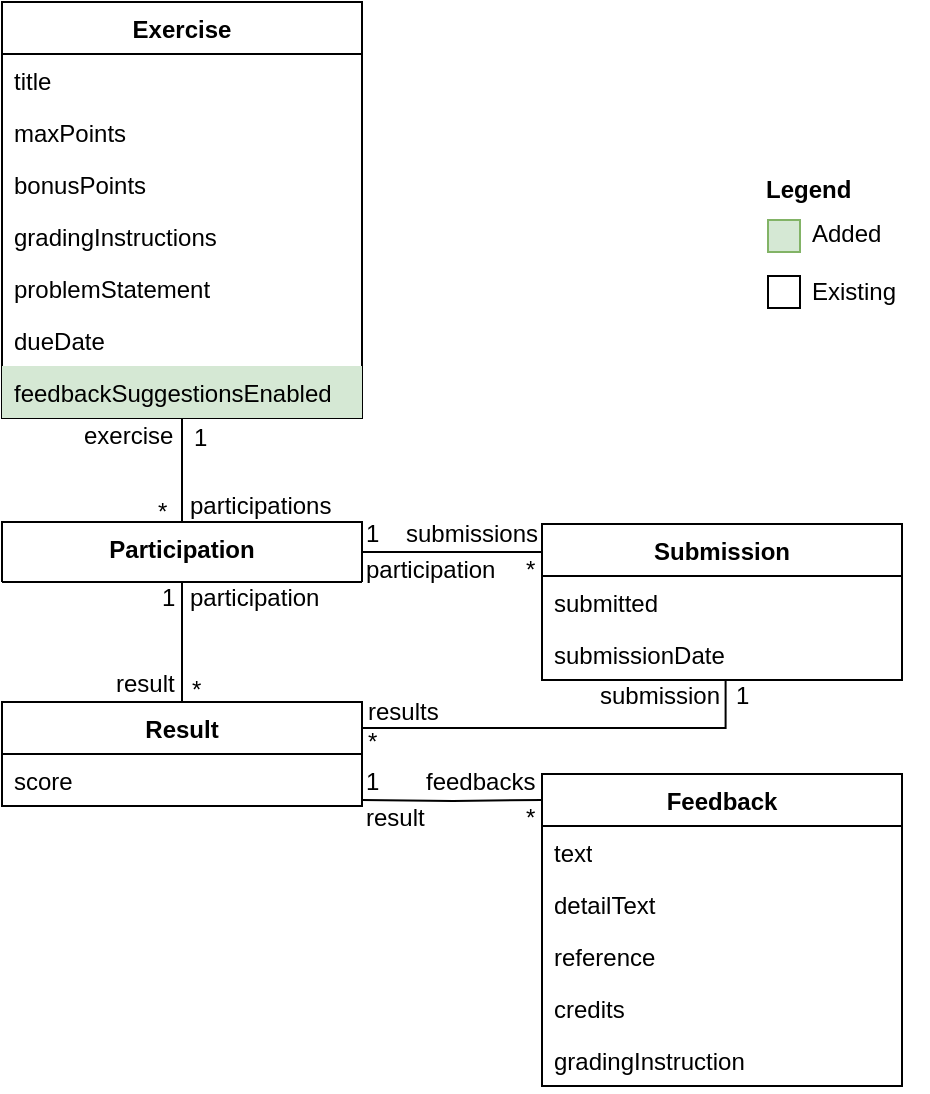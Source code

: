 <mxfile version="21.7.2" type="github" pages="2">
  <diagram name="artemis" id="sxHmMnzju2ihnbdGhtyx">
    <mxGraphModel dx="382" dy="212" grid="1" gridSize="10" guides="1" tooltips="1" connect="1" arrows="1" fold="1" page="1" pageScale="1" pageWidth="850" pageHeight="1100" math="0" shadow="0">
      <root>
        <mxCell id="0" />
        <mxCell id="1" parent="0" />
        <mxCell id="aq-eeOrl4rcrYJJM0Ljr-27" style="edgeStyle=orthogonalEdgeStyle;rounded=0;orthogonalLoop=1;jettySize=auto;html=1;exitX=0.5;exitY=1;exitDx=0;exitDy=0;entryX=0.5;entryY=0;entryDx=0;entryDy=0;endArrow=none;endFill=0;" edge="1" parent="1" source="aq-eeOrl4rcrYJJM0Ljr-1" target="aq-eeOrl4rcrYJJM0Ljr-8">
          <mxGeometry relative="1" as="geometry" />
        </mxCell>
        <mxCell id="aq-eeOrl4rcrYJJM0Ljr-1" value="Exercise" style="swimlane;fontStyle=1;align=center;verticalAlign=top;childLayout=stackLayout;horizontal=1;startSize=26;horizontalStack=0;resizeParent=1;resizeParentMax=0;resizeLast=0;collapsible=1;marginBottom=0;whiteSpace=wrap;html=1;" vertex="1" parent="1">
          <mxGeometry x="420" y="250" width="180" height="208" as="geometry" />
        </mxCell>
        <mxCell id="aq-eeOrl4rcrYJJM0Ljr-2" value="title" style="text;strokeColor=none;fillColor=none;align=left;verticalAlign=top;spacingLeft=4;spacingRight=4;overflow=hidden;rotatable=0;points=[[0,0.5],[1,0.5]];portConstraint=eastwest;whiteSpace=wrap;html=1;" vertex="1" parent="aq-eeOrl4rcrYJJM0Ljr-1">
          <mxGeometry y="26" width="180" height="26" as="geometry" />
        </mxCell>
        <mxCell id="QuKinKTzabxghnYXpvw_-1" value="maxPoints" style="text;strokeColor=none;fillColor=none;align=left;verticalAlign=top;spacingLeft=4;spacingRight=4;overflow=hidden;rotatable=0;points=[[0,0.5],[1,0.5]];portConstraint=eastwest;whiteSpace=wrap;html=1;" vertex="1" parent="aq-eeOrl4rcrYJJM0Ljr-1">
          <mxGeometry y="52" width="180" height="26" as="geometry" />
        </mxCell>
        <mxCell id="QuKinKTzabxghnYXpvw_-2" value="bonusPoints" style="text;strokeColor=none;fillColor=none;align=left;verticalAlign=top;spacingLeft=4;spacingRight=4;overflow=hidden;rotatable=0;points=[[0,0.5],[1,0.5]];portConstraint=eastwest;whiteSpace=wrap;html=1;" vertex="1" parent="aq-eeOrl4rcrYJJM0Ljr-1">
          <mxGeometry y="78" width="180" height="26" as="geometry" />
        </mxCell>
        <mxCell id="QuKinKTzabxghnYXpvw_-3" value="gradingInstructions" style="text;strokeColor=none;fillColor=none;align=left;verticalAlign=top;spacingLeft=4;spacingRight=4;overflow=hidden;rotatable=0;points=[[0,0.5],[1,0.5]];portConstraint=eastwest;whiteSpace=wrap;html=1;" vertex="1" parent="aq-eeOrl4rcrYJJM0Ljr-1">
          <mxGeometry y="104" width="180" height="26" as="geometry" />
        </mxCell>
        <mxCell id="aq-eeOrl4rcrYJJM0Ljr-6" value="problemStatement" style="text;strokeColor=none;fillColor=none;align=left;verticalAlign=top;spacingLeft=4;spacingRight=4;overflow=hidden;rotatable=0;points=[[0,0.5],[1,0.5]];portConstraint=eastwest;whiteSpace=wrap;html=1;" vertex="1" parent="aq-eeOrl4rcrYJJM0Ljr-1">
          <mxGeometry y="130" width="180" height="26" as="geometry" />
        </mxCell>
        <mxCell id="aq-eeOrl4rcrYJJM0Ljr-5" value="dueDate" style="text;strokeColor=none;fillColor=none;align=left;verticalAlign=top;spacingLeft=4;spacingRight=4;overflow=hidden;rotatable=0;points=[[0,0.5],[1,0.5]];portConstraint=eastwest;whiteSpace=wrap;html=1;" vertex="1" parent="aq-eeOrl4rcrYJJM0Ljr-1">
          <mxGeometry y="156" width="180" height="26" as="geometry" />
        </mxCell>
        <mxCell id="aq-eeOrl4rcrYJJM0Ljr-7" value="feedbackSuggestionsEnabled" style="text;strokeColor=none;fillColor=#d5e8d4;align=left;verticalAlign=top;spacingLeft=4;spacingRight=4;overflow=hidden;rotatable=0;points=[[0,0.5],[1,0.5]];portConstraint=eastwest;whiteSpace=wrap;html=1;" vertex="1" parent="aq-eeOrl4rcrYJJM0Ljr-1">
          <mxGeometry y="182" width="180" height="26" as="geometry" />
        </mxCell>
        <mxCell id="aq-eeOrl4rcrYJJM0Ljr-32" style="edgeStyle=orthogonalEdgeStyle;rounded=0;orthogonalLoop=1;jettySize=auto;html=1;exitX=1;exitY=0.5;exitDx=0;exitDy=0;entryX=0.004;entryY=0.179;entryDx=0;entryDy=0;entryPerimeter=0;endArrow=none;endFill=0;" edge="1" parent="1" source="aq-eeOrl4rcrYJJM0Ljr-8" target="aq-eeOrl4rcrYJJM0Ljr-13">
          <mxGeometry relative="1" as="geometry" />
        </mxCell>
        <mxCell id="aq-eeOrl4rcrYJJM0Ljr-37" style="edgeStyle=orthogonalEdgeStyle;rounded=0;orthogonalLoop=1;jettySize=auto;html=1;exitX=0.5;exitY=1;exitDx=0;exitDy=0;entryX=0.5;entryY=0;entryDx=0;entryDy=0;endArrow=none;endFill=0;" edge="1" parent="1" source="aq-eeOrl4rcrYJJM0Ljr-8" target="aq-eeOrl4rcrYJJM0Ljr-18">
          <mxGeometry relative="1" as="geometry" />
        </mxCell>
        <mxCell id="aq-eeOrl4rcrYJJM0Ljr-8" value="Participation" style="swimlane;fontStyle=1;align=center;verticalAlign=top;childLayout=stackLayout;horizontal=1;startSize=30;horizontalStack=0;resizeParent=1;resizeParentMax=0;resizeLast=0;collapsible=1;marginBottom=0;whiteSpace=wrap;html=1;" vertex="1" parent="1">
          <mxGeometry x="420" y="510" width="180" height="30" as="geometry" />
        </mxCell>
        <mxCell id="aq-eeOrl4rcrYJJM0Ljr-13" value="Submission" style="swimlane;fontStyle=1;align=center;verticalAlign=top;childLayout=stackLayout;horizontal=1;startSize=26;horizontalStack=0;resizeParent=1;resizeParentMax=0;resizeLast=0;collapsible=1;marginBottom=0;whiteSpace=wrap;html=1;" vertex="1" parent="1">
          <mxGeometry x="690" y="511" width="180" height="78" as="geometry" />
        </mxCell>
        <mxCell id="aq-eeOrl4rcrYJJM0Ljr-14" value="submitted" style="text;strokeColor=none;fillColor=none;align=left;verticalAlign=top;spacingLeft=4;spacingRight=4;overflow=hidden;rotatable=0;points=[[0,0.5],[1,0.5]];portConstraint=eastwest;whiteSpace=wrap;html=1;" vertex="1" parent="aq-eeOrl4rcrYJJM0Ljr-13">
          <mxGeometry y="26" width="180" height="26" as="geometry" />
        </mxCell>
        <mxCell id="aq-eeOrl4rcrYJJM0Ljr-15" value="submissionDate" style="text;strokeColor=none;fillColor=none;align=left;verticalAlign=top;spacingLeft=4;spacingRight=4;overflow=hidden;rotatable=0;points=[[0,0.5],[1,0.5]];portConstraint=eastwest;whiteSpace=wrap;html=1;" vertex="1" parent="aq-eeOrl4rcrYJJM0Ljr-13">
          <mxGeometry y="52" width="180" height="26" as="geometry" />
        </mxCell>
        <mxCell id="aq-eeOrl4rcrYJJM0Ljr-42" style="edgeStyle=orthogonalEdgeStyle;rounded=0;orthogonalLoop=1;jettySize=auto;html=1;exitX=1;exitY=0.25;exitDx=0;exitDy=0;entryX=0;entryY=0.083;entryDx=0;entryDy=0;entryPerimeter=0;endArrow=none;endFill=0;" edge="1" parent="1" target="aq-eeOrl4rcrYJJM0Ljr-21">
          <mxGeometry relative="1" as="geometry">
            <mxPoint x="600" y="649.0" as="sourcePoint" />
          </mxGeometry>
        </mxCell>
        <mxCell id="aq-eeOrl4rcrYJJM0Ljr-47" style="edgeStyle=orthogonalEdgeStyle;rounded=0;orthogonalLoop=1;jettySize=auto;html=1;exitX=1;exitY=0.25;exitDx=0;exitDy=0;entryX=0.51;entryY=1.004;entryDx=0;entryDy=0;entryPerimeter=0;endArrow=none;endFill=0;" edge="1" parent="1" source="aq-eeOrl4rcrYJJM0Ljr-18" target="aq-eeOrl4rcrYJJM0Ljr-15">
          <mxGeometry relative="1" as="geometry" />
        </mxCell>
        <mxCell id="aq-eeOrl4rcrYJJM0Ljr-18" value="Result" style="swimlane;fontStyle=1;align=center;verticalAlign=top;childLayout=stackLayout;horizontal=1;startSize=26;horizontalStack=0;resizeParent=1;resizeParentMax=0;resizeLast=0;collapsible=1;marginBottom=0;whiteSpace=wrap;html=1;" vertex="1" parent="1">
          <mxGeometry x="420" y="600" width="180" height="52" as="geometry" />
        </mxCell>
        <mxCell id="aq-eeOrl4rcrYJJM0Ljr-19" value="score" style="text;strokeColor=none;fillColor=none;align=left;verticalAlign=top;spacingLeft=4;spacingRight=4;overflow=hidden;rotatable=0;points=[[0,0.5],[1,0.5]];portConstraint=eastwest;whiteSpace=wrap;html=1;" vertex="1" parent="aq-eeOrl4rcrYJJM0Ljr-18">
          <mxGeometry y="26" width="180" height="26" as="geometry" />
        </mxCell>
        <mxCell id="aq-eeOrl4rcrYJJM0Ljr-21" value="Feedback" style="swimlane;fontStyle=1;align=center;verticalAlign=top;childLayout=stackLayout;horizontal=1;startSize=26;horizontalStack=0;resizeParent=1;resizeParentMax=0;resizeLast=0;collapsible=1;marginBottom=0;whiteSpace=wrap;html=1;" vertex="1" parent="1">
          <mxGeometry x="690" y="636" width="180" height="156" as="geometry" />
        </mxCell>
        <mxCell id="aq-eeOrl4rcrYJJM0Ljr-22" value="text" style="text;strokeColor=none;fillColor=none;align=left;verticalAlign=top;spacingLeft=4;spacingRight=4;overflow=hidden;rotatable=0;points=[[0,0.5],[1,0.5]];portConstraint=eastwest;whiteSpace=wrap;html=1;" vertex="1" parent="aq-eeOrl4rcrYJJM0Ljr-21">
          <mxGeometry y="26" width="180" height="26" as="geometry" />
        </mxCell>
        <mxCell id="aq-eeOrl4rcrYJJM0Ljr-23" value="detailText" style="text;strokeColor=none;fillColor=none;align=left;verticalAlign=top;spacingLeft=4;spacingRight=4;overflow=hidden;rotatable=0;points=[[0,0.5],[1,0.5]];portConstraint=eastwest;whiteSpace=wrap;html=1;" vertex="1" parent="aq-eeOrl4rcrYJJM0Ljr-21">
          <mxGeometry y="52" width="180" height="26" as="geometry" />
        </mxCell>
        <mxCell id="aq-eeOrl4rcrYJJM0Ljr-24" value="reference" style="text;strokeColor=none;fillColor=none;align=left;verticalAlign=top;spacingLeft=4;spacingRight=4;overflow=hidden;rotatable=0;points=[[0,0.5],[1,0.5]];portConstraint=eastwest;whiteSpace=wrap;html=1;" vertex="1" parent="aq-eeOrl4rcrYJJM0Ljr-21">
          <mxGeometry y="78" width="180" height="26" as="geometry" />
        </mxCell>
        <mxCell id="aq-eeOrl4rcrYJJM0Ljr-25" value="credits" style="text;strokeColor=none;fillColor=none;align=left;verticalAlign=top;spacingLeft=4;spacingRight=4;overflow=hidden;rotatable=0;points=[[0,0.5],[1,0.5]];portConstraint=eastwest;whiteSpace=wrap;html=1;" vertex="1" parent="aq-eeOrl4rcrYJJM0Ljr-21">
          <mxGeometry y="104" width="180" height="26" as="geometry" />
        </mxCell>
        <mxCell id="aq-eeOrl4rcrYJJM0Ljr-26" value="gradingInstruction" style="text;strokeColor=none;fillColor=none;align=left;verticalAlign=top;spacingLeft=4;spacingRight=4;overflow=hidden;rotatable=0;points=[[0,0.5],[1,0.5]];portConstraint=eastwest;whiteSpace=wrap;html=1;" vertex="1" parent="aq-eeOrl4rcrYJJM0Ljr-21">
          <mxGeometry y="130" width="180" height="26" as="geometry" />
        </mxCell>
        <mxCell id="aq-eeOrl4rcrYJJM0Ljr-28" value="exercise" style="text;html=1;strokeColor=none;fillColor=none;align=left;verticalAlign=middle;whiteSpace=wrap;rounded=0;" vertex="1" parent="1">
          <mxGeometry x="459" y="462" width="46" height="10" as="geometry" />
        </mxCell>
        <mxCell id="aq-eeOrl4rcrYJJM0Ljr-29" value="1" style="text;html=1;strokeColor=none;fillColor=none;align=left;verticalAlign=middle;whiteSpace=wrap;rounded=0;" vertex="1" parent="1">
          <mxGeometry x="514" y="463" width="16" height="10" as="geometry" />
        </mxCell>
        <mxCell id="aq-eeOrl4rcrYJJM0Ljr-30" value="*" style="text;html=1;strokeColor=none;fillColor=none;align=left;verticalAlign=middle;whiteSpace=wrap;rounded=0;" vertex="1" parent="1">
          <mxGeometry x="496" y="500" width="16" height="10" as="geometry" />
        </mxCell>
        <mxCell id="aq-eeOrl4rcrYJJM0Ljr-31" value="participations" style="text;html=1;strokeColor=none;fillColor=none;align=left;verticalAlign=middle;whiteSpace=wrap;rounded=0;" vertex="1" parent="1">
          <mxGeometry x="512" y="497" width="58" height="10" as="geometry" />
        </mxCell>
        <mxCell id="aq-eeOrl4rcrYJJM0Ljr-33" value="submissions" style="text;html=1;strokeColor=none;fillColor=none;align=left;verticalAlign=middle;whiteSpace=wrap;rounded=0;" vertex="1" parent="1">
          <mxGeometry x="620" y="511" width="70" height="10" as="geometry" />
        </mxCell>
        <mxCell id="aq-eeOrl4rcrYJJM0Ljr-34" value="participation" style="text;html=1;strokeColor=none;fillColor=none;align=left;verticalAlign=middle;whiteSpace=wrap;rounded=0;" vertex="1" parent="1">
          <mxGeometry x="600" y="529" width="70" height="10" as="geometry" />
        </mxCell>
        <mxCell id="aq-eeOrl4rcrYJJM0Ljr-35" value="*" style="text;html=1;strokeColor=none;fillColor=none;align=left;verticalAlign=middle;whiteSpace=wrap;rounded=0;" vertex="1" parent="1">
          <mxGeometry x="680" y="529" width="10" height="10" as="geometry" />
        </mxCell>
        <mxCell id="aq-eeOrl4rcrYJJM0Ljr-36" value="1" style="text;html=1;strokeColor=none;fillColor=none;align=left;verticalAlign=middle;whiteSpace=wrap;rounded=0;" vertex="1" parent="1">
          <mxGeometry x="600" y="511" width="10" height="10" as="geometry" />
        </mxCell>
        <mxCell id="aq-eeOrl4rcrYJJM0Ljr-38" value="participation" style="text;html=1;strokeColor=none;fillColor=none;align=left;verticalAlign=middle;whiteSpace=wrap;rounded=0;" vertex="1" parent="1">
          <mxGeometry x="512" y="543" width="70" height="10" as="geometry" />
        </mxCell>
        <mxCell id="aq-eeOrl4rcrYJJM0Ljr-39" value="1" style="text;html=1;strokeColor=none;fillColor=none;align=left;verticalAlign=middle;whiteSpace=wrap;rounded=0;" vertex="1" parent="1">
          <mxGeometry x="498" y="543" width="16" height="10" as="geometry" />
        </mxCell>
        <mxCell id="aq-eeOrl4rcrYJJM0Ljr-40" value="result" style="text;html=1;strokeColor=none;fillColor=none;align=left;verticalAlign=middle;whiteSpace=wrap;rounded=0;" vertex="1" parent="1">
          <mxGeometry x="475" y="586" width="36" height="10" as="geometry" />
        </mxCell>
        <mxCell id="aq-eeOrl4rcrYJJM0Ljr-41" value="*" style="text;html=1;strokeColor=none;fillColor=none;align=left;verticalAlign=middle;whiteSpace=wrap;rounded=0;" vertex="1" parent="1">
          <mxGeometry x="513" y="589" width="16" height="10" as="geometry" />
        </mxCell>
        <mxCell id="aq-eeOrl4rcrYJJM0Ljr-43" value="feedbacks" style="text;html=1;strokeColor=none;fillColor=none;align=left;verticalAlign=middle;whiteSpace=wrap;rounded=0;" vertex="1" parent="1">
          <mxGeometry x="630" y="635" width="60" height="10" as="geometry" />
        </mxCell>
        <mxCell id="aq-eeOrl4rcrYJJM0Ljr-44" value="result" style="text;html=1;strokeColor=none;fillColor=none;align=left;verticalAlign=middle;whiteSpace=wrap;rounded=0;" vertex="1" parent="1">
          <mxGeometry x="600" y="653" width="70" height="10" as="geometry" />
        </mxCell>
        <mxCell id="aq-eeOrl4rcrYJJM0Ljr-45" value="*" style="text;html=1;strokeColor=none;fillColor=none;align=left;verticalAlign=middle;whiteSpace=wrap;rounded=0;" vertex="1" parent="1">
          <mxGeometry x="680" y="653" width="10" height="10" as="geometry" />
        </mxCell>
        <mxCell id="aq-eeOrl4rcrYJJM0Ljr-46" value="1" style="text;html=1;strokeColor=none;fillColor=none;align=left;verticalAlign=middle;whiteSpace=wrap;rounded=0;" vertex="1" parent="1">
          <mxGeometry x="600" y="635" width="10" height="10" as="geometry" />
        </mxCell>
        <mxCell id="aq-eeOrl4rcrYJJM0Ljr-48" value="submission" style="text;html=1;strokeColor=none;fillColor=none;align=left;verticalAlign=middle;whiteSpace=wrap;rounded=0;" vertex="1" parent="1">
          <mxGeometry x="717" y="592" width="70" height="10" as="geometry" />
        </mxCell>
        <mxCell id="aq-eeOrl4rcrYJJM0Ljr-49" value="1" style="text;html=1;strokeColor=none;fillColor=none;align=left;verticalAlign=middle;whiteSpace=wrap;rounded=0;" vertex="1" parent="1">
          <mxGeometry x="785" y="592" width="16" height="10" as="geometry" />
        </mxCell>
        <mxCell id="aq-eeOrl4rcrYJJM0Ljr-50" value="results" style="text;html=1;strokeColor=none;fillColor=none;align=left;verticalAlign=middle;whiteSpace=wrap;rounded=0;" vertex="1" parent="1">
          <mxGeometry x="601" y="600" width="70" height="10" as="geometry" />
        </mxCell>
        <mxCell id="aq-eeOrl4rcrYJJM0Ljr-51" value="*" style="text;html=1;strokeColor=none;fillColor=none;align=left;verticalAlign=middle;whiteSpace=wrap;rounded=0;" vertex="1" parent="1">
          <mxGeometry x="601" y="615" width="16" height="10" as="geometry" />
        </mxCell>
        <mxCell id="aq-eeOrl4rcrYJJM0Ljr-52" value="" style="group" connectable="0" vertex="1" parent="1">
          <mxGeometry x="800" y="329" width="83" height="106" as="geometry" />
        </mxCell>
        <mxCell id="aq-eeOrl4rcrYJJM0Ljr-53" value="Legend" style="text;html=1;strokeColor=none;fillColor=none;align=left;verticalAlign=middle;whiteSpace=wrap;rounded=0;fontStyle=1" vertex="1" parent="aq-eeOrl4rcrYJJM0Ljr-52">
          <mxGeometry width="60" height="30" as="geometry" />
        </mxCell>
        <mxCell id="aq-eeOrl4rcrYJJM0Ljr-54" value="" style="rounded=0;whiteSpace=wrap;html=1;fillColor=#d5e8d4;strokeColor=#82b366;" vertex="1" parent="aq-eeOrl4rcrYJJM0Ljr-52">
          <mxGeometry x="3" y="30" width="16" height="16" as="geometry" />
        </mxCell>
        <mxCell id="aq-eeOrl4rcrYJJM0Ljr-56" value="" style="rounded=0;whiteSpace=wrap;html=1;" vertex="1" parent="aq-eeOrl4rcrYJJM0Ljr-52">
          <mxGeometry x="3" y="58" width="16" height="16" as="geometry" />
        </mxCell>
        <mxCell id="aq-eeOrl4rcrYJJM0Ljr-57" value="Added" style="text;html=1;strokeColor=none;fillColor=none;align=left;verticalAlign=middle;whiteSpace=wrap;rounded=0;fontStyle=0" vertex="1" parent="aq-eeOrl4rcrYJJM0Ljr-52">
          <mxGeometry x="23" y="22" width="60" height="30" as="geometry" />
        </mxCell>
        <mxCell id="aq-eeOrl4rcrYJJM0Ljr-59" value="Existing" style="text;html=1;strokeColor=none;fillColor=none;align=left;verticalAlign=middle;whiteSpace=wrap;rounded=0;fontStyle=0" vertex="1" parent="aq-eeOrl4rcrYJJM0Ljr-52">
          <mxGeometry x="23" y="51" width="60" height="30" as="geometry" />
        </mxCell>
      </root>
    </mxGraphModel>
  </diagram>
  <diagram id="LVXgR4sEUHZHzJGr2Skb" name="athena">
    <mxGraphModel dx="989" dy="549" grid="1" gridSize="10" guides="1" tooltips="1" connect="1" arrows="1" fold="1" page="1" pageScale="1" pageWidth="850" pageHeight="1100" math="0" shadow="0">
      <root>
        <mxCell id="0" />
        <mxCell id="1" parent="0" />
        <mxCell id="6GvSb1IaRaZxzfjaBR7L-1" value="Exercise" style="swimlane;fontStyle=1;align=center;verticalAlign=top;childLayout=stackLayout;horizontal=1;startSize=26;horizontalStack=0;resizeParent=1;resizeParentMax=0;resizeLast=0;collapsible=1;marginBottom=0;whiteSpace=wrap;html=1;points=[[0,0,0,0,0],[0,0.25,0,0,0],[0,0.5,0,0,0],[0,0.75,0,0,0],[0,1,0,0,0],[0.25,0,0,0,0],[0.25,1,0,0,0],[0.5,0,0,0,0],[0.5,1,0,0,0],[0.75,0,0,0,0],[0.75,1,0,0,0],[1,0,0,0,0],[1,0.25,0,0,0],[1,0.5,0,0,0],[1,0.75,0,0,0],[1,1,0,0,0]];" vertex="1" parent="1">
          <mxGeometry x="170" y="110" width="160" height="182" as="geometry" />
        </mxCell>
        <mxCell id="6GvSb1IaRaZxzfjaBR7L-2" value="title" style="text;strokeColor=none;fillColor=none;align=left;verticalAlign=top;spacingLeft=4;spacingRight=4;overflow=hidden;rotatable=0;points=[[0,0.5],[1,0.5]];portConstraint=eastwest;whiteSpace=wrap;html=1;" vertex="1" parent="6GvSb1IaRaZxzfjaBR7L-1">
          <mxGeometry y="26" width="160" height="26" as="geometry" />
        </mxCell>
        <mxCell id="6GvSb1IaRaZxzfjaBR7L-3" value="maxPoints" style="text;strokeColor=none;fillColor=none;align=left;verticalAlign=top;spacingLeft=4;spacingRight=4;overflow=hidden;rotatable=0;points=[[0,0.5],[1,0.5]];portConstraint=eastwest;whiteSpace=wrap;html=1;" vertex="1" parent="6GvSb1IaRaZxzfjaBR7L-1">
          <mxGeometry y="52" width="160" height="26" as="geometry" />
        </mxCell>
        <mxCell id="6GvSb1IaRaZxzfjaBR7L-4" value="bonusPoints" style="text;strokeColor=none;fillColor=none;align=left;verticalAlign=top;spacingLeft=4;spacingRight=4;overflow=hidden;rotatable=0;points=[[0,0.5],[1,0.5]];portConstraint=eastwest;whiteSpace=wrap;html=1;" vertex="1" parent="6GvSb1IaRaZxzfjaBR7L-1">
          <mxGeometry y="78" width="160" height="26" as="geometry" />
        </mxCell>
        <mxCell id="6GvSb1IaRaZxzfjaBR7L-5" value="gradingInstructions" style="text;strokeColor=none;fillColor=none;align=left;verticalAlign=top;spacingLeft=4;spacingRight=4;overflow=hidden;rotatable=0;points=[[0,0.5],[1,0.5]];portConstraint=eastwest;whiteSpace=wrap;html=1;" vertex="1" parent="6GvSb1IaRaZxzfjaBR7L-1">
          <mxGeometry y="104" width="160" height="26" as="geometry" />
        </mxCell>
        <mxCell id="6GvSb1IaRaZxzfjaBR7L-6" value="problemStatement" style="text;strokeColor=none;fillColor=none;align=left;verticalAlign=top;spacingLeft=4;spacingRight=4;overflow=hidden;rotatable=0;points=[[0,0.5],[1,0.5]];portConstraint=eastwest;whiteSpace=wrap;html=1;" vertex="1" parent="6GvSb1IaRaZxzfjaBR7L-1">
          <mxGeometry y="130" width="160" height="26" as="geometry" />
        </mxCell>
        <mxCell id="6GvSb1IaRaZxzfjaBR7L-7" value="meta" style="text;strokeColor=none;fillColor=none;align=left;verticalAlign=top;spacingLeft=4;spacingRight=4;overflow=hidden;rotatable=0;points=[[0,0.5],[1,0.5]];portConstraint=eastwest;whiteSpace=wrap;html=1;" vertex="1" parent="6GvSb1IaRaZxzfjaBR7L-1">
          <mxGeometry y="156" width="160" height="26" as="geometry" />
        </mxCell>
        <mxCell id="kyUqnOF-r3KrO832sFby-1" value="ProgrammingExercise" style="swimlane;fontStyle=1;align=center;verticalAlign=top;childLayout=stackLayout;horizontal=1;startSize=26;horizontalStack=0;resizeParent=1;resizeParentMax=0;resizeLast=0;collapsible=1;marginBottom=0;whiteSpace=wrap;html=1;" vertex="1" parent="1">
          <mxGeometry x="280" y="340" width="160" height="130" as="geometry" />
        </mxCell>
        <mxCell id="kyUqnOF-r3KrO832sFby-2" value="programmingLanguage" style="text;strokeColor=none;fillColor=none;align=left;verticalAlign=top;spacingLeft=4;spacingRight=4;overflow=hidden;rotatable=0;points=[[0,0.5],[1,0.5]];portConstraint=eastwest;whiteSpace=wrap;html=1;" vertex="1" parent="kyUqnOF-r3KrO832sFby-1">
          <mxGeometry y="26" width="160" height="26" as="geometry" />
        </mxCell>
        <mxCell id="kyUqnOF-r3KrO832sFby-3" value="solutionRepositoryUrl" style="text;strokeColor=none;fillColor=none;align=left;verticalAlign=top;spacingLeft=4;spacingRight=4;overflow=hidden;rotatable=0;points=[[0,0.5],[1,0.5]];portConstraint=eastwest;whiteSpace=wrap;html=1;" vertex="1" parent="kyUqnOF-r3KrO832sFby-1">
          <mxGeometry y="52" width="160" height="26" as="geometry" />
        </mxCell>
        <mxCell id="kyUqnOF-r3KrO832sFby-4" value="templateRepositoryUrl" style="text;strokeColor=none;fillColor=none;align=left;verticalAlign=top;spacingLeft=4;spacingRight=4;overflow=hidden;rotatable=0;points=[[0,0.5],[1,0.5]];portConstraint=eastwest;whiteSpace=wrap;html=1;" vertex="1" parent="kyUqnOF-r3KrO832sFby-1">
          <mxGeometry y="78" width="160" height="26" as="geometry" />
        </mxCell>
        <mxCell id="kyUqnOF-r3KrO832sFby-5" value="testsRepositoryUrl" style="text;strokeColor=none;fillColor=none;align=left;verticalAlign=top;spacingLeft=4;spacingRight=4;overflow=hidden;rotatable=0;points=[[0,0.5],[1,0.5]];portConstraint=eastwest;whiteSpace=wrap;html=1;" vertex="1" parent="kyUqnOF-r3KrO832sFby-1">
          <mxGeometry y="104" width="160" height="26" as="geometry" />
        </mxCell>
        <mxCell id="kyUqnOF-r3KrO832sFby-45" style="edgeStyle=orthogonalEdgeStyle;rounded=0;orthogonalLoop=1;jettySize=auto;html=1;exitX=0.5;exitY=0;exitDx=0;exitDy=0;entryX=0.502;entryY=1.007;entryDx=0;entryDy=0;entryPerimeter=0;endArrow=block;endFill=0;endSize=12;" edge="1" parent="1" source="kyUqnOF-r3KrO832sFby-8" target="6GvSb1IaRaZxzfjaBR7L-7">
          <mxGeometry relative="1" as="geometry">
            <mxPoint x="250" y="300" as="targetPoint" />
          </mxGeometry>
        </mxCell>
        <mxCell id="kyUqnOF-r3KrO832sFby-8" value="TextExercise" style="swimlane;fontStyle=1;align=center;verticalAlign=top;childLayout=stackLayout;horizontal=1;startSize=26;horizontalStack=0;resizeParent=1;resizeParentMax=0;resizeLast=0;collapsible=1;marginBottom=0;whiteSpace=wrap;html=1;" vertex="1" parent="1">
          <mxGeometry x="170" y="340" width="100" height="52" as="geometry" />
        </mxCell>
        <mxCell id="kyUqnOF-r3KrO832sFby-9" value="exampleSolution" style="text;strokeColor=none;fillColor=none;align=left;verticalAlign=top;spacingLeft=4;spacingRight=4;overflow=hidden;rotatable=0;points=[[0,0.5],[1,0.5]];portConstraint=eastwest;whiteSpace=wrap;html=1;" vertex="1" parent="kyUqnOF-r3KrO832sFby-8">
          <mxGeometry y="26" width="100" height="26" as="geometry" />
        </mxCell>
        <mxCell id="kyUqnOF-r3KrO832sFby-56" style="edgeStyle=orthogonalEdgeStyle;rounded=0;orthogonalLoop=1;jettySize=auto;html=1;exitX=1;exitY=0.25;exitDx=0;exitDy=0;entryX=0.001;entryY=0.072;entryDx=0;entryDy=0;entryPerimeter=0;endArrow=none;endFill=0;" edge="1" parent="1">
          <mxGeometry relative="1" as="geometry">
            <mxPoint x="525.0" y="122" as="sourcePoint" />
            <mxPoint x="650.12" y="122.104" as="targetPoint" />
          </mxGeometry>
        </mxCell>
        <mxCell id="kyUqnOF-r3KrO832sFby-13" value="Submission" style="swimlane;fontStyle=1;align=center;verticalAlign=top;childLayout=stackLayout;horizontal=1;startSize=26;horizontalStack=0;resizeParent=1;resizeParentMax=0;resizeLast=0;collapsible=1;marginBottom=0;whiteSpace=wrap;html=1;" vertex="1" parent="1">
          <mxGeometry x="425" y="110" width="100" height="52" as="geometry" />
        </mxCell>
        <mxCell id="kyUqnOF-r3KrO832sFby-19" value="meta" style="text;strokeColor=none;fillColor=none;align=left;verticalAlign=top;spacingLeft=4;spacingRight=4;overflow=hidden;rotatable=0;points=[[0,0.5],[1,0.5]];portConstraint=eastwest;whiteSpace=wrap;html=1;" vertex="1" parent="kyUqnOF-r3KrO832sFby-13">
          <mxGeometry y="26" width="100" height="26" as="geometry" />
        </mxCell>
        <mxCell id="kyUqnOF-r3KrO832sFby-20" value="ProgrammingSubmission" style="swimlane;fontStyle=1;align=center;verticalAlign=top;childLayout=stackLayout;horizontal=1;startSize=26;horizontalStack=0;resizeParent=1;resizeParentMax=0;resizeLast=0;collapsible=1;marginBottom=0;whiteSpace=wrap;html=1;" vertex="1" parent="1">
          <mxGeometry x="465" y="214" width="160" height="52" as="geometry" />
        </mxCell>
        <mxCell id="kyUqnOF-r3KrO832sFby-21" value="repositoryUrl" style="text;strokeColor=none;fillColor=none;align=left;verticalAlign=top;spacingLeft=4;spacingRight=4;overflow=hidden;rotatable=0;points=[[0,0.5],[1,0.5]];portConstraint=eastwest;whiteSpace=wrap;html=1;" vertex="1" parent="kyUqnOF-r3KrO832sFby-20">
          <mxGeometry y="26" width="160" height="26" as="geometry" />
        </mxCell>
        <mxCell id="kyUqnOF-r3KrO832sFby-48" style="edgeStyle=orthogonalEdgeStyle;rounded=0;orthogonalLoop=1;jettySize=auto;html=1;exitX=0.5;exitY=0;exitDx=0;exitDy=0;entryX=0.502;entryY=1;entryDx=0;entryDy=0;entryPerimeter=0;endArrow=block;endFill=0;endSize=12;" edge="1" parent="1" source="kyUqnOF-r3KrO832sFby-22" target="kyUqnOF-r3KrO832sFby-19">
          <mxGeometry relative="1" as="geometry">
            <Array as="points">
              <mxPoint x="410" y="190" />
              <mxPoint x="475" y="190" />
            </Array>
          </mxGeometry>
        </mxCell>
        <mxCell id="kyUqnOF-r3KrO832sFby-22" value="TextSubmission" style="swimlane;fontStyle=1;align=center;verticalAlign=top;childLayout=stackLayout;horizontal=1;startSize=26;horizontalStack=0;resizeParent=1;resizeParentMax=0;resizeLast=0;collapsible=1;marginBottom=0;whiteSpace=wrap;html=1;" vertex="1" parent="1">
          <mxGeometry x="360" y="214" width="100" height="78" as="geometry" />
        </mxCell>
        <mxCell id="kyUqnOF-r3KrO832sFby-23" value="text" style="text;strokeColor=none;fillColor=none;align=left;verticalAlign=top;spacingLeft=4;spacingRight=4;overflow=hidden;rotatable=0;points=[[0,0.5],[1,0.5]];portConstraint=eastwest;whiteSpace=wrap;html=1;" vertex="1" parent="kyUqnOF-r3KrO832sFby-22">
          <mxGeometry y="26" width="100" height="26" as="geometry" />
        </mxCell>
        <mxCell id="kyUqnOF-r3KrO832sFby-24" value="language" style="text;strokeColor=none;fillColor=none;align=left;verticalAlign=top;spacingLeft=4;spacingRight=4;overflow=hidden;rotatable=0;points=[[0,0.5],[1,0.5]];portConstraint=eastwest;whiteSpace=wrap;html=1;" vertex="1" parent="kyUqnOF-r3KrO832sFby-22">
          <mxGeometry y="52" width="100" height="26" as="geometry" />
        </mxCell>
        <mxCell id="kyUqnOF-r3KrO832sFby-25" value="Feedback" style="swimlane;fontStyle=1;align=center;verticalAlign=top;childLayout=stackLayout;horizontal=1;startSize=26;horizontalStack=0;resizeParent=1;resizeParentMax=0;resizeLast=0;collapsible=1;marginBottom=0;whiteSpace=wrap;html=1;" vertex="1" parent="1">
          <mxGeometry x="650" y="110" width="120" height="182" as="geometry" />
        </mxCell>
        <mxCell id="kyUqnOF-r3KrO832sFby-27" value="title" style="text;strokeColor=none;fillColor=none;align=left;verticalAlign=top;spacingLeft=4;spacingRight=4;overflow=hidden;rotatable=0;points=[[0,0.5],[1,0.5]];portConstraint=eastwest;whiteSpace=wrap;html=1;" vertex="1" parent="kyUqnOF-r3KrO832sFby-25">
          <mxGeometry y="26" width="120" height="26" as="geometry" />
        </mxCell>
        <mxCell id="kyUqnOF-r3KrO832sFby-28" value="description" style="text;strokeColor=none;fillColor=none;align=left;verticalAlign=top;spacingLeft=4;spacingRight=4;overflow=hidden;rotatable=0;points=[[0,0.5],[1,0.5]];portConstraint=eastwest;whiteSpace=wrap;html=1;" vertex="1" parent="kyUqnOF-r3KrO832sFby-25">
          <mxGeometry y="52" width="120" height="26" as="geometry" />
        </mxCell>
        <mxCell id="kyUqnOF-r3KrO832sFby-29" value="credits" style="text;strokeColor=none;fillColor=none;align=left;verticalAlign=top;spacingLeft=4;spacingRight=4;overflow=hidden;rotatable=0;points=[[0,0.5],[1,0.5]];portConstraint=eastwest;whiteSpace=wrap;html=1;" vertex="1" parent="kyUqnOF-r3KrO832sFby-25">
          <mxGeometry y="78" width="120" height="26" as="geometry" />
        </mxCell>
        <mxCell id="kyUqnOF-r3KrO832sFby-30" value="gradingInstructionId" style="text;strokeColor=none;fillColor=none;align=left;verticalAlign=top;spacingLeft=4;spacingRight=4;overflow=hidden;rotatable=0;points=[[0,0.5],[1,0.5]];portConstraint=eastwest;whiteSpace=wrap;html=1;" vertex="1" parent="kyUqnOF-r3KrO832sFby-25">
          <mxGeometry y="104" width="120" height="26" as="geometry" />
        </mxCell>
        <mxCell id="kyUqnOF-r3KrO832sFby-31" value="isSuggestion" style="text;strokeColor=none;fillColor=none;align=left;verticalAlign=top;spacingLeft=4;spacingRight=4;overflow=hidden;rotatable=0;points=[[0,0.5],[1,0.5]];portConstraint=eastwest;whiteSpace=wrap;html=1;" vertex="1" parent="kyUqnOF-r3KrO832sFby-25">
          <mxGeometry y="130" width="120" height="26" as="geometry" />
        </mxCell>
        <mxCell id="kyUqnOF-r3KrO832sFby-26" value="meta" style="text;strokeColor=none;fillColor=none;align=left;verticalAlign=top;spacingLeft=4;spacingRight=4;overflow=hidden;rotatable=0;points=[[0,0.5],[1,0.5]];portConstraint=eastwest;whiteSpace=wrap;html=1;" vertex="1" parent="kyUqnOF-r3KrO832sFby-25">
          <mxGeometry y="156" width="120" height="26" as="geometry" />
        </mxCell>
        <mxCell id="kyUqnOF-r3KrO832sFby-52" style="edgeStyle=orthogonalEdgeStyle;rounded=0;orthogonalLoop=1;jettySize=auto;html=1;exitX=0.5;exitY=0;exitDx=0;exitDy=0;entryX=0.333;entryY=1.038;entryDx=0;entryDy=0;entryPerimeter=0;endArrow=block;endFill=0;endSize=12;" edge="1" parent="1" source="kyUqnOF-r3KrO832sFby-33" target="kyUqnOF-r3KrO832sFby-26">
          <mxGeometry relative="1" as="geometry" />
        </mxCell>
        <mxCell id="kyUqnOF-r3KrO832sFby-33" value="ProgrammingFeedback" style="swimlane;fontStyle=1;align=center;verticalAlign=top;childLayout=stackLayout;horizontal=1;startSize=26;horizontalStack=0;resizeParent=1;resizeParentMax=0;resizeLast=0;collapsible=1;marginBottom=0;whiteSpace=wrap;html=1;" vertex="1" parent="1">
          <mxGeometry x="610" y="340" width="160" height="104" as="geometry" />
        </mxCell>
        <mxCell id="kyUqnOF-r3KrO832sFby-34" value="filePath" style="text;strokeColor=none;fillColor=none;align=left;verticalAlign=top;spacingLeft=4;spacingRight=4;overflow=hidden;rotatable=0;points=[[0,0.5],[1,0.5]];portConstraint=eastwest;whiteSpace=wrap;html=1;" vertex="1" parent="kyUqnOF-r3KrO832sFby-33">
          <mxGeometry y="26" width="160" height="26" as="geometry" />
        </mxCell>
        <mxCell id="kyUqnOF-r3KrO832sFby-35" value="lineStart" style="text;strokeColor=none;fillColor=none;align=left;verticalAlign=top;spacingLeft=4;spacingRight=4;overflow=hidden;rotatable=0;points=[[0,0.5],[1,0.5]];portConstraint=eastwest;whiteSpace=wrap;html=1;" vertex="1" parent="kyUqnOF-r3KrO832sFby-33">
          <mxGeometry y="52" width="160" height="26" as="geometry" />
        </mxCell>
        <mxCell id="kyUqnOF-r3KrO832sFby-36" value="lineEnd" style="text;strokeColor=none;fillColor=none;align=left;verticalAlign=top;spacingLeft=4;spacingRight=4;overflow=hidden;rotatable=0;points=[[0,0.5],[1,0.5]];portConstraint=eastwest;whiteSpace=wrap;html=1;" vertex="1" parent="kyUqnOF-r3KrO832sFby-33">
          <mxGeometry y="78" width="160" height="26" as="geometry" />
        </mxCell>
        <mxCell id="kyUqnOF-r3KrO832sFby-40" value="TextFeedback" style="swimlane;fontStyle=1;align=center;verticalAlign=top;childLayout=stackLayout;horizontal=1;startSize=26;horizontalStack=0;resizeParent=1;resizeParentMax=0;resizeLast=0;collapsible=1;marginBottom=0;whiteSpace=wrap;html=1;" vertex="1" parent="1">
          <mxGeometry x="480" y="340" width="120" height="78" as="geometry" />
        </mxCell>
        <mxCell id="kyUqnOF-r3KrO832sFby-41" value="indexStart" style="text;strokeColor=none;fillColor=none;align=left;verticalAlign=top;spacingLeft=4;spacingRight=4;overflow=hidden;rotatable=0;points=[[0,0.5],[1,0.5]];portConstraint=eastwest;whiteSpace=wrap;html=1;" vertex="1" parent="kyUqnOF-r3KrO832sFby-40">
          <mxGeometry y="26" width="120" height="26" as="geometry" />
        </mxCell>
        <mxCell id="kyUqnOF-r3KrO832sFby-42" value="indexEnd" style="text;strokeColor=none;fillColor=none;align=left;verticalAlign=top;spacingLeft=4;spacingRight=4;overflow=hidden;rotatable=0;points=[[0,0.5],[1,0.5]];portConstraint=eastwest;whiteSpace=wrap;html=1;" vertex="1" parent="kyUqnOF-r3KrO832sFby-40">
          <mxGeometry y="52" width="120" height="26" as="geometry" />
        </mxCell>
        <mxCell id="kyUqnOF-r3KrO832sFby-47" style="edgeStyle=orthogonalEdgeStyle;rounded=0;orthogonalLoop=1;jettySize=auto;html=1;exitX=0.5;exitY=0;exitDx=0;exitDy=0;entryX=0.502;entryY=1.013;entryDx=0;entryDy=0;entryPerimeter=0;endArrow=block;endFill=0;endSize=12;" edge="1" parent="1" source="kyUqnOF-r3KrO832sFby-1" target="6GvSb1IaRaZxzfjaBR7L-7">
          <mxGeometry relative="1" as="geometry">
            <mxPoint x="260" y="302" as="targetPoint" />
            <mxPoint x="230" y="350" as="sourcePoint" />
            <Array as="points">
              <mxPoint x="360" y="320" />
              <mxPoint x="250" y="320" />
            </Array>
          </mxGeometry>
        </mxCell>
        <mxCell id="kyUqnOF-r3KrO832sFby-51" style="edgeStyle=orthogonalEdgeStyle;rounded=0;orthogonalLoop=1;jettySize=auto;html=1;exitX=0.5;exitY=0;exitDx=0;exitDy=0;entryX=0.507;entryY=1;entryDx=0;entryDy=0;entryPerimeter=0;endArrow=block;endFill=0;endSize=12;" edge="1" parent="1" source="kyUqnOF-r3KrO832sFby-20" target="kyUqnOF-r3KrO832sFby-19">
          <mxGeometry relative="1" as="geometry">
            <mxPoint x="410" y="162" as="targetPoint" />
            <mxPoint x="520" y="210" as="sourcePoint" />
            <Array as="points">
              <mxPoint x="545" y="190" />
              <mxPoint x="475" y="190" />
              <mxPoint x="475" y="162" />
            </Array>
          </mxGeometry>
        </mxCell>
        <mxCell id="kyUqnOF-r3KrO832sFby-54" style="edgeStyle=orthogonalEdgeStyle;rounded=0;orthogonalLoop=1;jettySize=auto;html=1;exitX=0.5;exitY=0;exitDx=0;exitDy=0;endArrow=block;endFill=0;endSize=12;" edge="1" parent="1" source="kyUqnOF-r3KrO832sFby-40">
          <mxGeometry relative="1" as="geometry">
            <mxPoint x="690" y="293" as="targetPoint" />
            <mxPoint x="665" y="332" as="sourcePoint" />
            <Array as="points">
              <mxPoint x="540" y="320" />
              <mxPoint x="690" y="320" />
            </Array>
          </mxGeometry>
        </mxCell>
        <mxCell id="kyUqnOF-r3KrO832sFby-55" style="rounded=0;orthogonalLoop=1;jettySize=auto;html=1;exitX=1.001;exitY=0.07;exitDx=0;exitDy=0;entryX=0;entryY=0.25;entryDx=0;entryDy=0;exitPerimeter=0;endArrow=none;endFill=0;edgeStyle=orthogonalEdgeStyle;" edge="1" parent="1" source="6GvSb1IaRaZxzfjaBR7L-1" target="kyUqnOF-r3KrO832sFby-13">
          <mxGeometry relative="1" as="geometry" />
        </mxCell>
        <mxCell id="kyUqnOF-r3KrO832sFby-57" value="exercise" style="text;html=1;strokeColor=none;fillColor=none;align=left;verticalAlign=middle;whiteSpace=wrap;rounded=0;" vertex="1" parent="1">
          <mxGeometry x="332" y="108" width="50" height="14" as="geometry" />
        </mxCell>
        <mxCell id="0-bnLEt66UunMGjjvUXx-1" value="submissions" style="text;html=1;strokeColor=none;fillColor=none;align=right;verticalAlign=middle;whiteSpace=wrap;rounded=0;" vertex="1" parent="1">
          <mxGeometry x="375" y="124" width="50" height="14" as="geometry" />
        </mxCell>
        <mxCell id="0-bnLEt66UunMGjjvUXx-2" value="submission" style="text;html=1;strokeColor=none;fillColor=none;align=left;verticalAlign=middle;whiteSpace=wrap;rounded=0;" vertex="1" parent="1">
          <mxGeometry x="526" y="108" width="65" height="14" as="geometry" />
        </mxCell>
        <mxCell id="0-bnLEt66UunMGjjvUXx-3" value="feedbacks" style="text;html=1;strokeColor=none;fillColor=none;align=right;verticalAlign=middle;whiteSpace=wrap;rounded=0;" vertex="1" parent="1">
          <mxGeometry x="583" y="124" width="65" height="14" as="geometry" />
        </mxCell>
        <mxCell id="0-bnLEt66UunMGjjvUXx-4" value="*" style="text;html=1;strokeColor=none;fillColor=none;align=right;verticalAlign=middle;whiteSpace=wrap;rounded=0;" vertex="1" parent="1">
          <mxGeometry x="630" y="111" width="18" height="14" as="geometry" />
        </mxCell>
        <mxCell id="0-bnLEt66UunMGjjvUXx-5" value="1" style="text;html=1;strokeColor=none;fillColor=none;align=left;verticalAlign=middle;whiteSpace=wrap;rounded=0;" vertex="1" parent="1">
          <mxGeometry x="526" y="123" width="65" height="14" as="geometry" />
        </mxCell>
        <mxCell id="0-bnLEt66UunMGjjvUXx-6" value="1" style="text;html=1;strokeColor=none;fillColor=none;align=left;verticalAlign=middle;whiteSpace=wrap;rounded=0;" vertex="1" parent="1">
          <mxGeometry x="332" y="124" width="65" height="14" as="geometry" />
        </mxCell>
        <mxCell id="0-bnLEt66UunMGjjvUXx-7" value="*" style="text;html=1;strokeColor=none;fillColor=none;align=right;verticalAlign=middle;whiteSpace=wrap;rounded=0;" vertex="1" parent="1">
          <mxGeometry x="409" y="112" width="15" height="14" as="geometry" />
        </mxCell>
      </root>
    </mxGraphModel>
  </diagram>
</mxfile>
